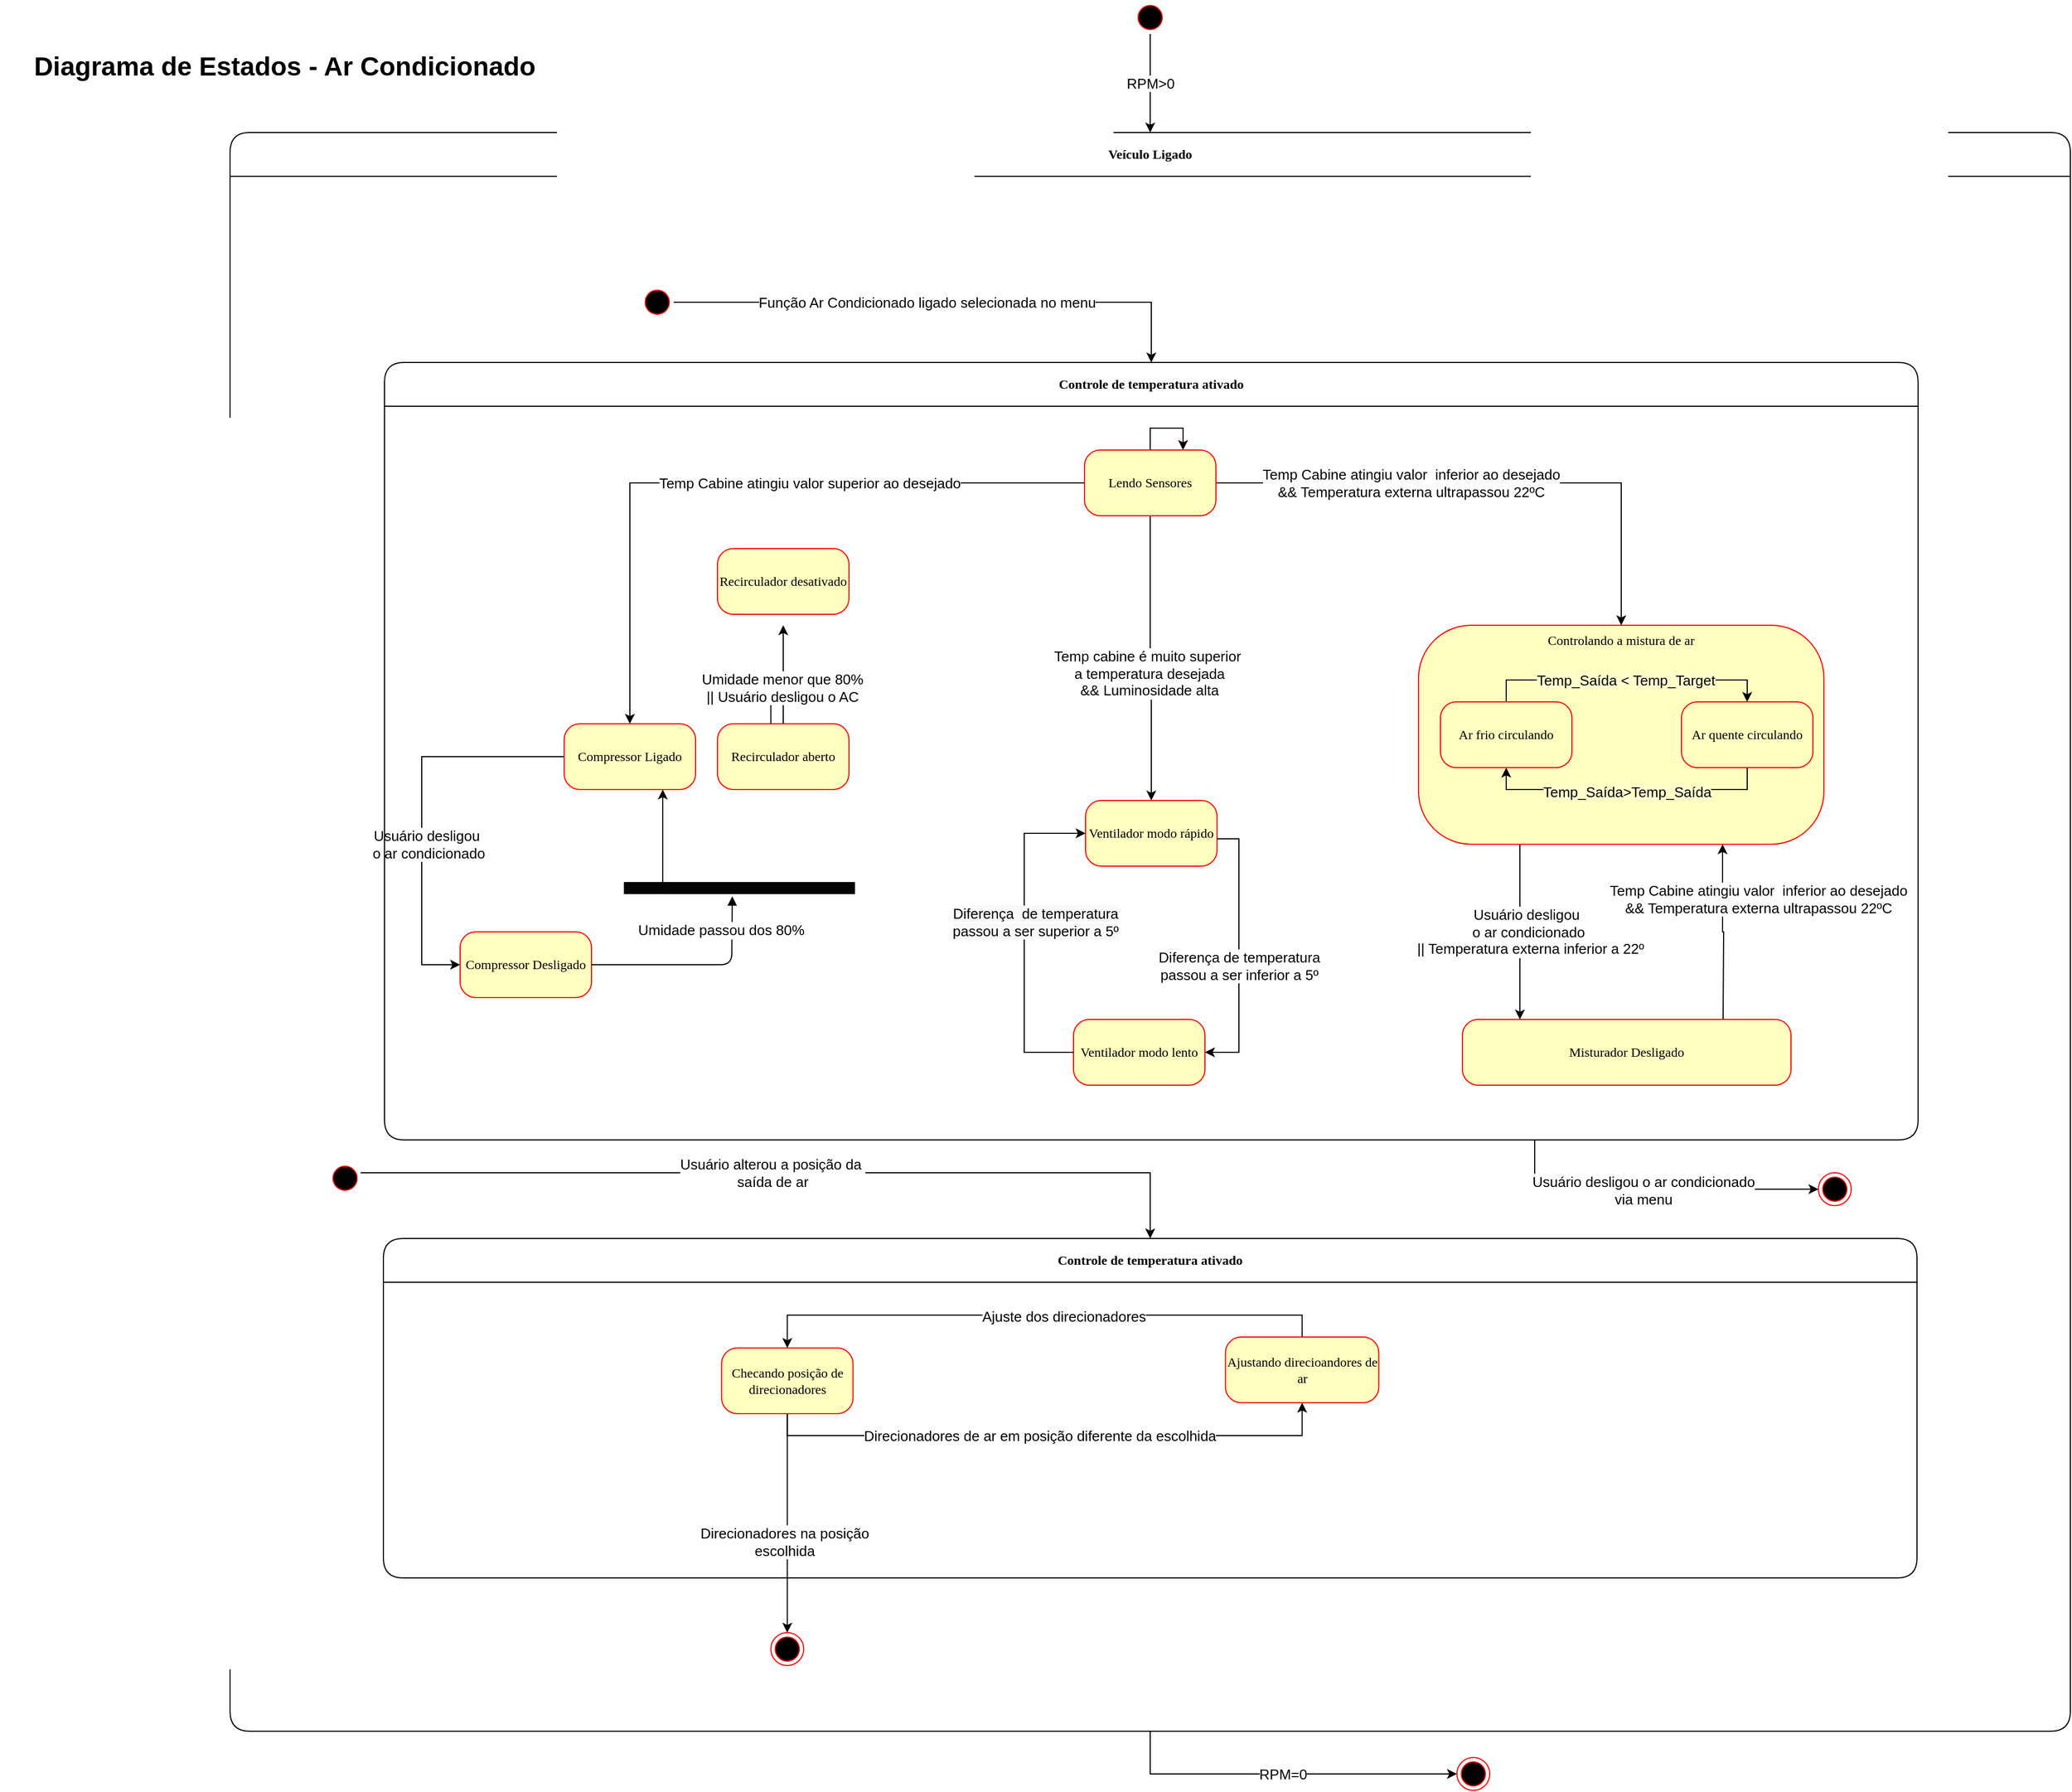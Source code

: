 <mxfile version="15.0.3" type="github">
  <diagram name="Page-1" id="58cdce13-f638-feb5-8d6f-7d28b1aa9fa0">
    <mxGraphModel dx="4429" dy="4040" grid="1" gridSize="10" guides="1" tooltips="1" connect="1" arrows="1" fold="1" page="1" pageScale="1" pageWidth="2336" pageHeight="1654" background="none" math="0" shadow="0">
      <root>
        <mxCell id="0" />
        <mxCell id="1" parent="0" />
        <mxCell id="2FUNfznmdYpebAtP3zaA-22" value="" style="edgeStyle=orthogonalEdgeStyle;rounded=0;orthogonalLoop=1;jettySize=auto;html=1;fontSize=13;exitX=0;exitY=0.5;exitDx=0;exitDy=0;" edge="1" parent="1" source="382b91b5511bd0f7-6" target="2FUNfznmdYpebAtP3zaA-21">
          <mxGeometry relative="1" as="geometry">
            <Array as="points">
              <mxPoint x="575" y="-964" />
              <mxPoint x="575" y="-774" />
            </Array>
          </mxGeometry>
        </mxCell>
        <mxCell id="2FUNfznmdYpebAtP3zaA-23" value="Usuário desligou&amp;nbsp;&lt;br&gt;o ar condicionado" style="edgeLabel;html=1;align=center;verticalAlign=middle;resizable=0;points=[];fontSize=13;" vertex="1" connectable="0" parent="2FUNfznmdYpebAtP3zaA-22">
          <mxGeometry x="-0.337" y="2" relative="1" as="geometry">
            <mxPoint x="-7" y="78" as="offset" />
          </mxGeometry>
        </mxCell>
        <mxCell id="382b91b5511bd0f7-6" value="Compressor Ligado" style="rounded=1;whiteSpace=wrap;html=1;arcSize=24;fillColor=#ffffc0;strokeColor=#ff0000;shadow=0;comic=0;labelBackgroundColor=none;fontFamily=Verdana;fontSize=12;fontColor=#000000;align=center;" parent="1" vertex="1">
          <mxGeometry x="705" y="-994" width="120" height="60" as="geometry" />
        </mxCell>
        <mxCell id="2FUNfznmdYpebAtP3zaA-64" style="edgeStyle=orthogonalEdgeStyle;rounded=0;orthogonalLoop=1;jettySize=auto;html=1;exitX=0.25;exitY=1;exitDx=0;exitDy=0;entryX=0.175;entryY=0;entryDx=0;entryDy=0;entryPerimeter=0;fontSize=13;startArrow=none;startFill=0;" edge="1" parent="1" source="382b91b5511bd0f7-7" target="2FUNfznmdYpebAtP3zaA-25">
          <mxGeometry relative="1" as="geometry" />
        </mxCell>
        <mxCell id="382b91b5511bd0f7-7" value="Controlando a mistura de ar" style="rounded=1;whiteSpace=wrap;html=1;arcSize=24;fillColor=#ffffc0;strokeColor=#ff0000;shadow=0;comic=0;labelBackgroundColor=none;fontFamily=Verdana;fontSize=12;fontColor=#000000;verticalAlign=top;" parent="1" vertex="1">
          <mxGeometry x="1485" y="-1084" width="370" height="200" as="geometry" />
        </mxCell>
        <mxCell id="2FUNfznmdYpebAtP3zaA-147" value="RPM=0" style="edgeStyle=orthogonalEdgeStyle;rounded=0;orthogonalLoop=1;jettySize=auto;html=1;exitX=0.5;exitY=1;exitDx=0;exitDy=0;fontSize=13;startArrow=none;startFill=0;entryX=0;entryY=0.5;entryDx=0;entryDy=0;" edge="1" parent="1" source="2a3bc250acf0617d-7" target="2FUNfznmdYpebAtP3zaA-146">
          <mxGeometry relative="1" as="geometry" />
        </mxCell>
        <mxCell id="2a3bc250acf0617d-7" value="Veículo Ligado" style="swimlane;whiteSpace=wrap;html=1;rounded=1;shadow=0;comic=0;labelBackgroundColor=none;strokeWidth=1;fontFamily=Verdana;fontSize=12;align=center;startSize=40;" parent="1" vertex="1">
          <mxGeometry x="400" y="-1534" width="1680" height="1460" as="geometry" />
        </mxCell>
        <mxCell id="2FUNfznmdYpebAtP3zaA-86" style="edgeStyle=orthogonalEdgeStyle;rounded=0;orthogonalLoop=1;jettySize=auto;html=1;exitX=0.5;exitY=1;exitDx=0;exitDy=0;entryX=0.5;entryY=0;entryDx=0;entryDy=0;fontSize=13;startArrow=none;startFill=0;" edge="1" parent="2a3bc250acf0617d-7" source="382b91b5511bd0f7-5" target="24f968d109e7d6b4-3">
          <mxGeometry relative="1" as="geometry">
            <mxPoint x="508.71" y="1280" as="targetPoint" />
          </mxGeometry>
        </mxCell>
        <mxCell id="2FUNfznmdYpebAtP3zaA-87" value="Direcionadores na posição&lt;br&gt;escolhida" style="edgeLabel;html=1;align=center;verticalAlign=middle;resizable=0;points=[];fontSize=13;" vertex="1" connectable="0" parent="2FUNfznmdYpebAtP3zaA-86">
          <mxGeometry x="0.168" y="-3" relative="1" as="geometry">
            <mxPoint as="offset" />
          </mxGeometry>
        </mxCell>
        <mxCell id="382b91b5511bd0f7-5" value="Checando posição de direcionadores" style="rounded=1;whiteSpace=wrap;html=1;arcSize=24;fillColor=#ffffc0;strokeColor=#ff0000;shadow=0;comic=0;labelBackgroundColor=none;fontFamily=Verdana;fontSize=12;fontColor=#000000;align=center;" parent="2a3bc250acf0617d-7" vertex="1">
          <mxGeometry x="448.71" y="1110" width="120" height="60" as="geometry" />
        </mxCell>
        <mxCell id="2FUNfznmdYpebAtP3zaA-82" style="edgeStyle=orthogonalEdgeStyle;rounded=0;orthogonalLoop=1;jettySize=auto;html=1;exitX=0.5;exitY=0;exitDx=0;exitDy=0;entryX=0.5;entryY=0;entryDx=0;entryDy=0;fontSize=13;startArrow=none;startFill=0;" edge="1" parent="2a3bc250acf0617d-7" source="2FUNfznmdYpebAtP3zaA-2" target="382b91b5511bd0f7-5">
          <mxGeometry relative="1" as="geometry" />
        </mxCell>
        <mxCell id="2FUNfznmdYpebAtP3zaA-83" value="Ajuste dos direcionadores" style="edgeLabel;html=1;align=center;verticalAlign=middle;resizable=0;points=[];fontSize=13;" vertex="1" connectable="0" parent="2FUNfznmdYpebAtP3zaA-82">
          <mxGeometry x="-0.085" y="1" relative="1" as="geometry">
            <mxPoint as="offset" />
          </mxGeometry>
        </mxCell>
        <mxCell id="2FUNfznmdYpebAtP3zaA-2" value="Ajustando direcioandores de ar" style="rounded=1;whiteSpace=wrap;html=1;arcSize=24;fillColor=#ffffc0;strokeColor=#ff0000;shadow=0;comic=0;labelBackgroundColor=none;fontFamily=Verdana;fontSize=12;fontColor=#000000;align=center;" vertex="1" parent="2a3bc250acf0617d-7">
          <mxGeometry x="908.71" y="1100" width="140" height="60" as="geometry" />
        </mxCell>
        <mxCell id="2FUNfznmdYpebAtP3zaA-67" style="edgeStyle=orthogonalEdgeStyle;rounded=0;orthogonalLoop=1;jettySize=auto;html=1;exitX=0.5;exitY=1;exitDx=0;exitDy=0;entryX=0.5;entryY=1;entryDx=0;entryDy=0;fontSize=13;startArrow=none;startFill=0;" edge="1" parent="2a3bc250acf0617d-7" source="382b91b5511bd0f7-5" target="2FUNfznmdYpebAtP3zaA-2">
          <mxGeometry relative="1" as="geometry" />
        </mxCell>
        <mxCell id="2FUNfznmdYpebAtP3zaA-69" value="Text" style="edgeLabel;html=1;align=center;verticalAlign=middle;resizable=0;points=[];fontSize=13;" vertex="1" connectable="0" parent="2FUNfznmdYpebAtP3zaA-67">
          <mxGeometry x="0.118" y="-2" relative="1" as="geometry">
            <mxPoint as="offset" />
          </mxGeometry>
        </mxCell>
        <mxCell id="2FUNfznmdYpebAtP3zaA-73" value="In" style="edgeLabel;html=1;align=center;verticalAlign=middle;resizable=0;points=[];fontSize=13;" vertex="1" connectable="0" parent="2FUNfznmdYpebAtP3zaA-67">
          <mxGeometry x="0.108" y="-2" relative="1" as="geometry">
            <mxPoint as="offset" />
          </mxGeometry>
        </mxCell>
        <mxCell id="2FUNfznmdYpebAtP3zaA-77" value="Direcionadores de ar em posição diferente da escolhida" style="edgeLabel;html=1;align=center;verticalAlign=middle;resizable=0;points=[];fontSize=13;" vertex="1" connectable="0" parent="2FUNfznmdYpebAtP3zaA-67">
          <mxGeometry x="0.118" relative="1" as="geometry">
            <mxPoint x="-40" as="offset" />
          </mxGeometry>
        </mxCell>
        <mxCell id="2a3bc250acf0617d-3" value="" style="ellipse;html=1;shape=startState;fillColor=#000000;strokeColor=#ff0000;rounded=1;shadow=0;comic=0;labelBackgroundColor=none;fontFamily=Verdana;fontSize=12;fontColor=#000000;align=center;direction=south;" parent="2a3bc250acf0617d-7" vertex="1">
          <mxGeometry x="90" y="940" width="30" height="30" as="geometry" />
        </mxCell>
        <mxCell id="24f968d109e7d6b4-3" value="" style="ellipse;html=1;shape=endState;fillColor=#000000;strokeColor=#ff0000;rounded=1;shadow=0;comic=0;labelBackgroundColor=none;fontFamily=Verdana;fontSize=12;fontColor=#000000;align=center;" parent="2a3bc250acf0617d-7" vertex="1">
          <mxGeometry x="493.71" y="1370" width="30" height="30" as="geometry" />
        </mxCell>
        <mxCell id="2FUNfznmdYpebAtP3zaA-43" value="Ventilador modo lento" style="rounded=1;whiteSpace=wrap;html=1;arcSize=24;fillColor=#ffffc0;strokeColor=#ff0000;shadow=0;comic=0;labelBackgroundColor=none;fontFamily=Verdana;fontSize=12;fontColor=#000000;align=center;" vertex="1" parent="2a3bc250acf0617d-7">
          <mxGeometry x="770" y="810" width="120" height="60" as="geometry" />
        </mxCell>
        <mxCell id="2FUNfznmdYpebAtP3zaA-143" value="" style="ellipse;html=1;shape=endState;fillColor=#000000;strokeColor=#ff0000;rounded=1;shadow=0;comic=0;labelBackgroundColor=none;fontFamily=Verdana;fontSize=12;fontColor=#000000;align=center;" vertex="1" parent="2a3bc250acf0617d-7">
          <mxGeometry x="1450" y="950" width="30" height="30" as="geometry" />
        </mxCell>
        <mxCell id="2FUNfznmdYpebAtP3zaA-148" value="" style="endArrow=classic;html=1;fontSize=13;" edge="1" parent="2a3bc250acf0617d-7">
          <mxGeometry width="50" height="50" relative="1" as="geometry">
            <mxPoint x="493.71" y="586" as="sourcePoint" />
            <mxPoint x="493.71" y="500" as="targetPoint" />
          </mxGeometry>
        </mxCell>
        <mxCell id="2FUNfznmdYpebAtP3zaA-88" style="edgeStyle=orthogonalEdgeStyle;rounded=0;orthogonalLoop=1;jettySize=auto;html=1;fontSize=13;startArrow=none;startFill=0;" edge="1" parent="1" source="2FUNfznmdYpebAtP3zaA-4">
          <mxGeometry relative="1" as="geometry">
            <mxPoint x="905" y="-1084" as="targetPoint" />
          </mxGeometry>
        </mxCell>
        <mxCell id="2FUNfznmdYpebAtP3zaA-89" value="Umidade menor que 80% &lt;br&gt;|| Usuário desligou o AC" style="edgeLabel;html=1;align=center;verticalAlign=middle;resizable=0;points=[];fontSize=13;" vertex="1" connectable="0" parent="2FUNfznmdYpebAtP3zaA-88">
          <mxGeometry x="-0.272" y="1" relative="1" as="geometry">
            <mxPoint as="offset" />
          </mxGeometry>
        </mxCell>
        <mxCell id="2FUNfznmdYpebAtP3zaA-4" value="Recirculador aberto" style="rounded=1;whiteSpace=wrap;html=1;arcSize=24;fillColor=#ffffc0;strokeColor=#ff0000;shadow=0;comic=0;labelBackgroundColor=none;fontFamily=Verdana;fontSize=12;fontColor=#000000;align=center;" vertex="1" parent="1">
          <mxGeometry x="845" y="-994" width="120" height="60" as="geometry" />
        </mxCell>
        <mxCell id="2FUNfznmdYpebAtP3zaA-6" value="Recirculador desativado" style="rounded=1;whiteSpace=wrap;html=1;arcSize=24;fillColor=#ffffc0;strokeColor=#ff0000;shadow=0;comic=0;labelBackgroundColor=none;fontFamily=Verdana;fontSize=12;fontColor=#000000;align=center;" vertex="1" parent="1">
          <mxGeometry x="845" y="-1154" width="120" height="60" as="geometry" />
        </mxCell>
        <mxCell id="2FUNfznmdYpebAtP3zaA-9" style="edgeStyle=orthogonalEdgeStyle;rounded=0;orthogonalLoop=1;jettySize=auto;html=1;entryX=0.5;entryY=0;entryDx=0;entryDy=0;" edge="1" parent="1" source="2FUNfznmdYpebAtP3zaA-8" target="382b91b5511bd0f7-7">
          <mxGeometry relative="1" as="geometry">
            <mxPoint x="1155" y="-1114" as="targetPoint" />
          </mxGeometry>
        </mxCell>
        <mxCell id="2FUNfznmdYpebAtP3zaA-13" value="Temp Cabine atingiu valor&amp;nbsp; inferior ao desejado&lt;br&gt;&amp;amp;&amp;amp; Temperatura externa ultrapassou 22ºC" style="edgeLabel;html=1;align=center;verticalAlign=middle;resizable=0;points=[];fontSize=13;" vertex="1" connectable="0" parent="2FUNfznmdYpebAtP3zaA-9">
          <mxGeometry x="-0.725" relative="1" as="geometry">
            <mxPoint x="109" as="offset" />
          </mxGeometry>
        </mxCell>
        <mxCell id="2FUNfznmdYpebAtP3zaA-10" style="edgeStyle=orthogonalEdgeStyle;rounded=0;orthogonalLoop=1;jettySize=auto;html=1;entryX=0.5;entryY=0;entryDx=0;entryDy=0;" edge="1" parent="1" source="2FUNfznmdYpebAtP3zaA-8" target="382b91b5511bd0f7-6">
          <mxGeometry relative="1" as="geometry" />
        </mxCell>
        <mxCell id="2FUNfznmdYpebAtP3zaA-19" value="Temp Cabine atingiu valor superior ao desejado" style="edgeLabel;html=1;align=center;verticalAlign=middle;resizable=0;points=[];fontSize=13;" vertex="1" connectable="0" parent="2FUNfznmdYpebAtP3zaA-10">
          <mxGeometry x="-0.311" relative="1" as="geometry">
            <mxPoint x="-32" as="offset" />
          </mxGeometry>
        </mxCell>
        <mxCell id="2FUNfznmdYpebAtP3zaA-50" style="edgeStyle=orthogonalEdgeStyle;rounded=0;orthogonalLoop=1;jettySize=auto;html=1;fontSize=13;startArrow=none;startFill=0;entryX=0.5;entryY=0;entryDx=0;entryDy=0;" edge="1" parent="1" source="2FUNfznmdYpebAtP3zaA-8" target="2FUNfznmdYpebAtP3zaA-44">
          <mxGeometry relative="1" as="geometry">
            <mxPoint x="1240" y="-1124" as="targetPoint" />
          </mxGeometry>
        </mxCell>
        <mxCell id="2FUNfznmdYpebAtP3zaA-51" value="Temp cabine é muito superior&amp;nbsp;&lt;br&gt;a temperatura desejada&lt;br&gt;&amp;amp;&amp;amp; Luminosidade alta" style="edgeLabel;html=1;align=center;verticalAlign=middle;resizable=0;points=[];fontSize=13;" vertex="1" connectable="0" parent="2FUNfznmdYpebAtP3zaA-50">
          <mxGeometry x="0.106" y="-2" relative="1" as="geometry">
            <mxPoint as="offset" />
          </mxGeometry>
        </mxCell>
        <mxCell id="2FUNfznmdYpebAtP3zaA-8" value="Lendo Sensores" style="rounded=1;whiteSpace=wrap;html=1;arcSize=24;fillColor=#ffffc0;strokeColor=#ff0000;shadow=0;comic=0;labelBackgroundColor=none;fontFamily=Verdana;fontSize=12;fontColor=#000000;align=center;" vertex="1" parent="1">
          <mxGeometry x="1180" y="-1244" width="120" height="60" as="geometry" />
        </mxCell>
        <mxCell id="2FUNfznmdYpebAtP3zaA-21" value="Compressor Desligado" style="rounded=1;whiteSpace=wrap;html=1;arcSize=24;fillColor=#ffffc0;strokeColor=#ff0000;shadow=0;comic=0;labelBackgroundColor=none;fontFamily=Verdana;fontSize=12;fontColor=#000000;align=center;" vertex="1" parent="1">
          <mxGeometry x="610" y="-804" width="120" height="60" as="geometry" />
        </mxCell>
        <mxCell id="2FUNfznmdYpebAtP3zaA-24" value="Usuário desligou&amp;nbsp;&lt;br&gt;o ar condicionado&lt;br&gt;&amp;nbsp;|| Temperatura externa inferior a 22º" style="edgeLabel;html=1;align=center;verticalAlign=middle;resizable=0;points=[];fontSize=13;" vertex="1" connectable="0" parent="1">
          <mxGeometry x="1585.0" y="-803.997" as="geometry" />
        </mxCell>
        <mxCell id="2FUNfznmdYpebAtP3zaA-65" style="edgeStyle=orthogonalEdgeStyle;rounded=0;orthogonalLoop=1;jettySize=auto;html=1;entryX=0.75;entryY=1;entryDx=0;entryDy=0;fontSize=13;startArrow=none;startFill=0;" edge="1" parent="1" target="382b91b5511bd0f7-7">
          <mxGeometry relative="1" as="geometry">
            <mxPoint x="1763" y="-724" as="sourcePoint" />
          </mxGeometry>
        </mxCell>
        <mxCell id="2FUNfznmdYpebAtP3zaA-25" value="Misturador Desligado" style="rounded=1;whiteSpace=wrap;html=1;arcSize=24;fillColor=#ffffc0;strokeColor=#ff0000;shadow=0;comic=0;labelBackgroundColor=none;fontFamily=Verdana;fontSize=12;fontColor=#000000;align=center;" vertex="1" parent="1">
          <mxGeometry x="1525" y="-724" width="300" height="60" as="geometry" />
        </mxCell>
        <mxCell id="2FUNfznmdYpebAtP3zaA-32" value="" style="html=1;points=[];perimeter=orthogonalPerimeter;fontSize=13;verticalAlign=top;fillColor=#050505;rotation=-90;" vertex="1" parent="1">
          <mxGeometry x="860" y="-949" width="10" height="210" as="geometry" />
        </mxCell>
        <mxCell id="2FUNfznmdYpebAtP3zaA-33" value="Umidade passou dos 80%" style="html=1;verticalAlign=bottom;startArrow=none;endArrow=block;startSize=8;fontSize=13;startFill=0;exitX=1;exitY=0.5;exitDx=0;exitDy=0;entryX=-0.25;entryY=0.469;entryDx=0;entryDy=0;entryPerimeter=0;" edge="1" target="2FUNfznmdYpebAtP3zaA-32" parent="1" source="2FUNfznmdYpebAtP3zaA-21">
          <mxGeometry x="0.566" y="10" relative="1" as="geometry">
            <mxPoint x="745" y="-774" as="sourcePoint" />
            <Array as="points">
              <mxPoint x="858" y="-774" />
            </Array>
            <mxPoint as="offset" />
          </mxGeometry>
        </mxCell>
        <mxCell id="2FUNfznmdYpebAtP3zaA-35" value="" style="endArrow=classic;html=1;fontSize=13;" edge="1" parent="1">
          <mxGeometry width="50" height="50" relative="1" as="geometry">
            <mxPoint x="795" y="-848" as="sourcePoint" />
            <mxPoint x="795" y="-934" as="targetPoint" />
          </mxGeometry>
        </mxCell>
        <mxCell id="2FUNfznmdYpebAtP3zaA-44" value="Ventilador modo rápido" style="rounded=1;whiteSpace=wrap;html=1;arcSize=24;fillColor=#ffffc0;strokeColor=#ff0000;shadow=0;comic=0;labelBackgroundColor=none;fontFamily=Verdana;fontSize=12;fontColor=#000000;align=center;" vertex="1" parent="1">
          <mxGeometry x="1181" y="-924" width="120" height="60" as="geometry" />
        </mxCell>
        <mxCell id="2FUNfznmdYpebAtP3zaA-46" style="edgeStyle=orthogonalEdgeStyle;rounded=0;orthogonalLoop=1;jettySize=auto;html=1;entryX=1;entryY=0.5;entryDx=0;entryDy=0;fontSize=13;startArrow=none;startFill=0;" edge="1" parent="1">
          <mxGeometry relative="1" as="geometry">
            <mxPoint x="1301" y="-889" as="sourcePoint" />
            <mxPoint x="1290" y="-694" as="targetPoint" />
            <Array as="points">
              <mxPoint x="1321" y="-889" />
              <mxPoint x="1321" y="-694" />
            </Array>
          </mxGeometry>
        </mxCell>
        <mxCell id="2FUNfznmdYpebAtP3zaA-47" value="Diferença de temperatura&lt;br&gt;passou a ser inferior a 5º" style="edgeLabel;html=1;align=center;verticalAlign=middle;resizable=0;points=[];fontSize=13;" vertex="1" connectable="0" parent="2FUNfznmdYpebAtP3zaA-46">
          <mxGeometry x="0.271" relative="1" as="geometry">
            <mxPoint y="-21" as="offset" />
          </mxGeometry>
        </mxCell>
        <mxCell id="2FUNfznmdYpebAtP3zaA-54" style="edgeStyle=orthogonalEdgeStyle;rounded=0;orthogonalLoop=1;jettySize=auto;html=1;fontSize=13;startArrow=none;startFill=0;entryX=0.5;entryY=0;entryDx=0;entryDy=0;exitX=0.5;exitY=0;exitDx=0;exitDy=0;" edge="1" parent="1" source="2FUNfznmdYpebAtP3zaA-52" target="2FUNfznmdYpebAtP3zaA-53">
          <mxGeometry relative="1" as="geometry" />
        </mxCell>
        <mxCell id="2FUNfznmdYpebAtP3zaA-57" value="Temp_Saída &amp;lt; Temp_Target" style="edgeLabel;html=1;align=center;verticalAlign=middle;resizable=0;points=[];fontSize=13;labelBackgroundColor=#FFFFCC;" vertex="1" connectable="0" parent="2FUNfznmdYpebAtP3zaA-54">
          <mxGeometry x="-0.091" y="3" relative="1" as="geometry">
            <mxPoint x="11" y="3" as="offset" />
          </mxGeometry>
        </mxCell>
        <mxCell id="2FUNfznmdYpebAtP3zaA-52" value="Ar frio circulando" style="rounded=1;whiteSpace=wrap;html=1;arcSize=24;fillColor=#ffffc0;strokeColor=#ff0000;shadow=0;comic=0;labelBackgroundColor=none;fontFamily=Verdana;fontSize=12;fontColor=#000000;align=center;" vertex="1" parent="1">
          <mxGeometry x="1505" y="-1014" width="120" height="60" as="geometry" />
        </mxCell>
        <mxCell id="2FUNfznmdYpebAtP3zaA-59" style="edgeStyle=orthogonalEdgeStyle;rounded=0;orthogonalLoop=1;jettySize=auto;html=1;entryX=0.5;entryY=1;entryDx=0;entryDy=0;fontSize=13;startArrow=none;startFill=0;exitX=0.5;exitY=1;exitDx=0;exitDy=0;" edge="1" parent="1" source="2FUNfznmdYpebAtP3zaA-53" target="2FUNfznmdYpebAtP3zaA-52">
          <mxGeometry relative="1" as="geometry" />
        </mxCell>
        <mxCell id="2FUNfznmdYpebAtP3zaA-62" value="Temp_Saída&amp;gt;Temp_Saída" style="edgeLabel;html=1;align=center;verticalAlign=middle;resizable=0;points=[];fontSize=13;labelBackgroundColor=#FFFFCC;" vertex="1" connectable="0" parent="2FUNfznmdYpebAtP3zaA-59">
          <mxGeometry x="-0.285" y="2" relative="1" as="geometry">
            <mxPoint x="-37" as="offset" />
          </mxGeometry>
        </mxCell>
        <mxCell id="2FUNfznmdYpebAtP3zaA-53" value="Ar quente circulando" style="rounded=1;whiteSpace=wrap;html=1;arcSize=24;fillColor=#ffffc0;strokeColor=#ff0000;shadow=0;comic=0;labelBackgroundColor=none;fontFamily=Verdana;fontSize=12;fontColor=#000000;align=center;" vertex="1" parent="1">
          <mxGeometry x="1725" y="-1014" width="120" height="60" as="geometry" />
        </mxCell>
        <mxCell id="2FUNfznmdYpebAtP3zaA-66" value="Temp Cabine atingiu valor&amp;nbsp; inferior ao desejado&lt;br&gt;&amp;amp;&amp;amp; Temperatura externa ultrapassou 22ºC" style="edgeLabel;html=1;align=center;verticalAlign=middle;resizable=0;points=[];fontSize=13;" vertex="1" connectable="0" parent="1">
          <mxGeometry x="1795.003" y="-834" as="geometry" />
        </mxCell>
        <mxCell id="2FUNfznmdYpebAtP3zaA-81" style="edgeStyle=orthogonalEdgeStyle;rounded=0;orthogonalLoop=1;jettySize=auto;html=1;entryX=0.75;entryY=0;entryDx=0;entryDy=0;fontSize=13;startArrow=none;startFill=0;" edge="1" parent="1" source="2FUNfznmdYpebAtP3zaA-8" target="2FUNfznmdYpebAtP3zaA-8">
          <mxGeometry relative="1" as="geometry">
            <Array as="points">
              <mxPoint x="1240" y="-1264" />
              <mxPoint x="1270" y="-1264" />
            </Array>
          </mxGeometry>
        </mxCell>
        <mxCell id="2FUNfznmdYpebAtP3zaA-144" style="edgeStyle=orthogonalEdgeStyle;rounded=0;orthogonalLoop=1;jettySize=auto;html=1;exitX=0.75;exitY=1;exitDx=0;exitDy=0;entryX=0;entryY=0.5;entryDx=0;entryDy=0;fontSize=13;startArrow=none;startFill=0;" edge="1" parent="1" source="2FUNfznmdYpebAtP3zaA-102" target="2FUNfznmdYpebAtP3zaA-143">
          <mxGeometry relative="1" as="geometry" />
        </mxCell>
        <mxCell id="2FUNfznmdYpebAtP3zaA-145" value="Usuário desligou o ar condicionado&lt;br&gt;via menu" style="edgeLabel;html=1;align=center;verticalAlign=middle;resizable=0;points=[];fontSize=13;" vertex="1" connectable="0" parent="2FUNfznmdYpebAtP3zaA-144">
          <mxGeometry x="-0.051" y="-1" relative="1" as="geometry">
            <mxPoint as="offset" />
          </mxGeometry>
        </mxCell>
        <mxCell id="2FUNfznmdYpebAtP3zaA-102" value="Controle de temperatura ativado" style="swimlane;whiteSpace=wrap;html=1;rounded=1;shadow=0;comic=0;labelBackgroundColor=none;strokeWidth=1;fontFamily=Verdana;fontSize=12;align=center;startSize=40;" vertex="1" parent="1">
          <mxGeometry x="541" y="-1324" width="1400" height="710" as="geometry" />
        </mxCell>
        <mxCell id="2FUNfznmdYpebAtP3zaA-118" style="edgeStyle=orthogonalEdgeStyle;rounded=0;orthogonalLoop=1;jettySize=auto;html=1;entryX=0.5;entryY=0;entryDx=0;entryDy=0;fontSize=13;startArrow=none;startFill=0;exitX=0.5;exitY=0;exitDx=0;exitDy=0;" edge="1" parent="1" source="2FUNfznmdYpebAtP3zaA-117" target="2FUNfznmdYpebAtP3zaA-102">
          <mxGeometry relative="1" as="geometry" />
        </mxCell>
        <mxCell id="2FUNfznmdYpebAtP3zaA-119" value="Função Ar Condicionado ligado selecionada no menu" style="edgeLabel;html=1;align=center;verticalAlign=middle;resizable=0;points=[];fontSize=13;" vertex="1" connectable="0" parent="2FUNfznmdYpebAtP3zaA-118">
          <mxGeometry x="-0.549" y="-2" relative="1" as="geometry">
            <mxPoint x="120" y="-2" as="offset" />
          </mxGeometry>
        </mxCell>
        <mxCell id="2FUNfznmdYpebAtP3zaA-117" value="" style="ellipse;html=1;shape=startState;fillColor=#000000;strokeColor=#ff0000;rounded=1;shadow=0;comic=0;labelBackgroundColor=none;fontFamily=Verdana;fontSize=12;fontColor=#000000;align=center;direction=south;" vertex="1" parent="1">
          <mxGeometry x="775" y="-1394" width="30" height="30" as="geometry" />
        </mxCell>
        <mxCell id="2FUNfznmdYpebAtP3zaA-45" style="edgeStyle=orthogonalEdgeStyle;rounded=0;orthogonalLoop=1;jettySize=auto;html=1;fontSize=13;startArrow=none;startFill=0;exitX=0;exitY=0.5;exitDx=0;exitDy=0;" edge="1" parent="1" source="2FUNfznmdYpebAtP3zaA-43" target="2FUNfznmdYpebAtP3zaA-44">
          <mxGeometry relative="1" as="geometry">
            <mxPoint x="1161" y="-694" as="sourcePoint" />
            <mxPoint x="1161" y="-894" as="targetPoint" />
            <Array as="points">
              <mxPoint x="1125" y="-694" />
              <mxPoint x="1125" y="-894" />
            </Array>
          </mxGeometry>
        </mxCell>
        <mxCell id="2FUNfznmdYpebAtP3zaA-49" value="&lt;span style=&quot;background-color: rgb(248 , 249 , 250)&quot;&gt;Diferença&amp;nbsp; de temperatura&lt;/span&gt;&lt;br style=&quot;background-color: rgb(248 , 249 , 250)&quot;&gt;&lt;span style=&quot;background-color: rgb(248 , 249 , 250)&quot;&gt;passou a ser superior a 5º&lt;/span&gt;" style="edgeLabel;html=1;align=center;verticalAlign=middle;resizable=0;points=[];fontSize=13;" vertex="1" connectable="0" parent="2FUNfznmdYpebAtP3zaA-45">
          <mxGeometry x="-0.07" y="1" relative="1" as="geometry">
            <mxPoint x="11" y="-24" as="offset" />
          </mxGeometry>
        </mxCell>
        <mxCell id="2FUNfznmdYpebAtP3zaA-123" value="Controle de temperatura ativado" style="swimlane;whiteSpace=wrap;html=1;rounded=1;shadow=0;comic=0;labelBackgroundColor=none;strokeWidth=1;fontFamily=Verdana;fontSize=12;align=center;startSize=40;" vertex="1" parent="1">
          <mxGeometry x="540" y="-524" width="1400" height="310" as="geometry" />
        </mxCell>
        <mxCell id="2FUNfznmdYpebAtP3zaA-97" style="edgeStyle=orthogonalEdgeStyle;rounded=0;orthogonalLoop=1;jettySize=auto;html=1;entryX=0.5;entryY=0;entryDx=0;entryDy=0;fontSize=13;startArrow=none;startFill=0;" edge="1" parent="1" source="2a3bc250acf0617d-3" target="2FUNfznmdYpebAtP3zaA-123">
          <mxGeometry relative="1" as="geometry">
            <Array as="points">
              <mxPoint x="510" y="-584" />
              <mxPoint x="1215" y="-584" />
            </Array>
          </mxGeometry>
        </mxCell>
        <mxCell id="2FUNfznmdYpebAtP3zaA-98" value="Usuário alterou a posição da&amp;nbsp;&lt;br&gt;saída de ar" style="edgeLabel;html=1;align=center;verticalAlign=middle;resizable=0;points=[];fontSize=13;" vertex="1" connectable="0" parent="2FUNfznmdYpebAtP3zaA-97">
          <mxGeometry x="0.268" y="-4" relative="1" as="geometry">
            <mxPoint x="-119" y="-4" as="offset" />
          </mxGeometry>
        </mxCell>
        <mxCell id="2FUNfznmdYpebAtP3zaA-146" value="" style="ellipse;html=1;shape=endState;fillColor=#000000;strokeColor=#ff0000;rounded=1;shadow=0;comic=0;labelBackgroundColor=none;fontFamily=Verdana;fontSize=12;fontColor=#000000;align=center;" vertex="1" parent="1">
          <mxGeometry x="1520" y="-50" width="30" height="30" as="geometry" />
        </mxCell>
        <mxCell id="2FUNfznmdYpebAtP3zaA-152" value="RPM&amp;gt;0" style="edgeStyle=orthogonalEdgeStyle;rounded=0;orthogonalLoop=1;jettySize=auto;html=1;entryX=0.5;entryY=0;entryDx=0;entryDy=0;fontSize=13;startArrow=none;startFill=0;" edge="1" parent="1" source="2FUNfznmdYpebAtP3zaA-151" target="2a3bc250acf0617d-7">
          <mxGeometry relative="1" as="geometry" />
        </mxCell>
        <mxCell id="2FUNfznmdYpebAtP3zaA-151" value="" style="ellipse;html=1;shape=startState;fillColor=#000000;strokeColor=#ff0000;rounded=1;shadow=0;comic=0;labelBackgroundColor=none;fontFamily=Verdana;fontSize=12;fontColor=#000000;align=center;direction=south;" vertex="1" parent="1">
          <mxGeometry x="1225" y="-1654" width="30" height="30" as="geometry" />
        </mxCell>
        <mxCell id="2FUNfznmdYpebAtP3zaA-153" value="Diagrama de Estados - Ar Condicionado" style="text;html=1;strokeColor=none;fillColor=none;align=center;verticalAlign=middle;whiteSpace=wrap;rounded=0;labelBackgroundColor=none;fontSize=24;fontStyle=1" vertex="1" parent="1">
          <mxGeometry x="190" y="-1604" width="520" height="20" as="geometry" />
        </mxCell>
      </root>
    </mxGraphModel>
  </diagram>
</mxfile>
